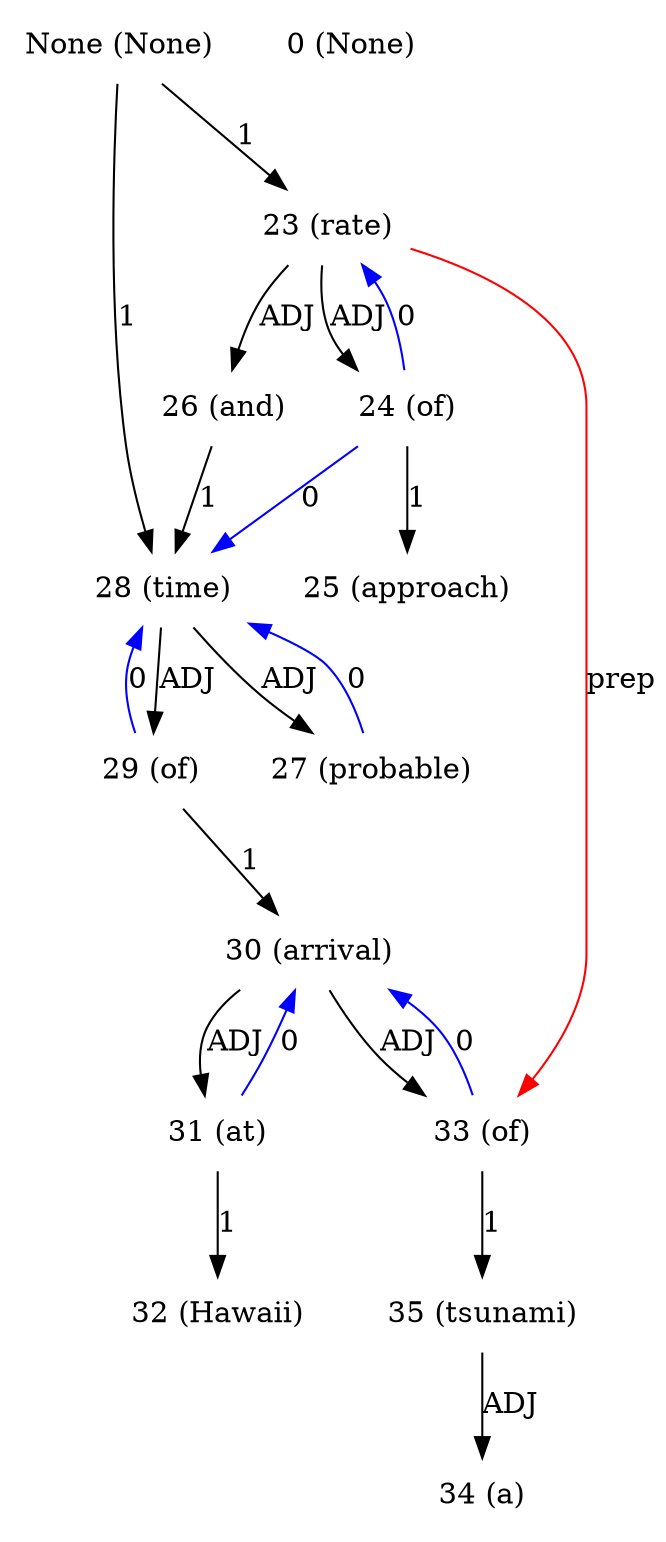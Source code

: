 digraph G{
edge [dir=forward]
node [shape=plaintext]

None [label="None (None)"]
None -> 23 [label="1"]
None -> 28 [label="1"]
0 [label="0 (None)"]
23 [label="23 (rate)"]
23 -> 24 [label="ADJ"]
23 -> 26 [label="ADJ"]
24 [label="24 (of)"]
24 -> 25 [label="1"]
24 -> 28 [label="0", color="blue"]
24 -> 23 [label="0", color="blue"]
25 [label="25 (approach)"]
26 [label="26 (and)"]
26 -> 28 [label="1"]
27 [label="27 (probable)"]
27 -> 28 [label="0", color="blue"]
28 [label="28 (time)"]
28 -> 27 [label="ADJ"]
28 -> 29 [label="ADJ"]
29 [label="29 (of)"]
29 -> 30 [label="1"]
29 -> 28 [label="0", color="blue"]
30 [label="30 (arrival)"]
30 -> 31 [label="ADJ"]
30 -> 33 [label="ADJ"]
31 [label="31 (at)"]
31 -> 32 [label="1"]
31 -> 30 [label="0", color="blue"]
32 [label="32 (Hawaii)"]
33 [label="33 (of)"]
33 -> 35 [label="1"]
33 -> 30 [label="0", color="blue"]
23 -> 33 [label="prep", color="red"]
34 [label="34 (a)"]
35 [label="35 (tsunami)"]
35 -> 34 [label="ADJ"]
}
